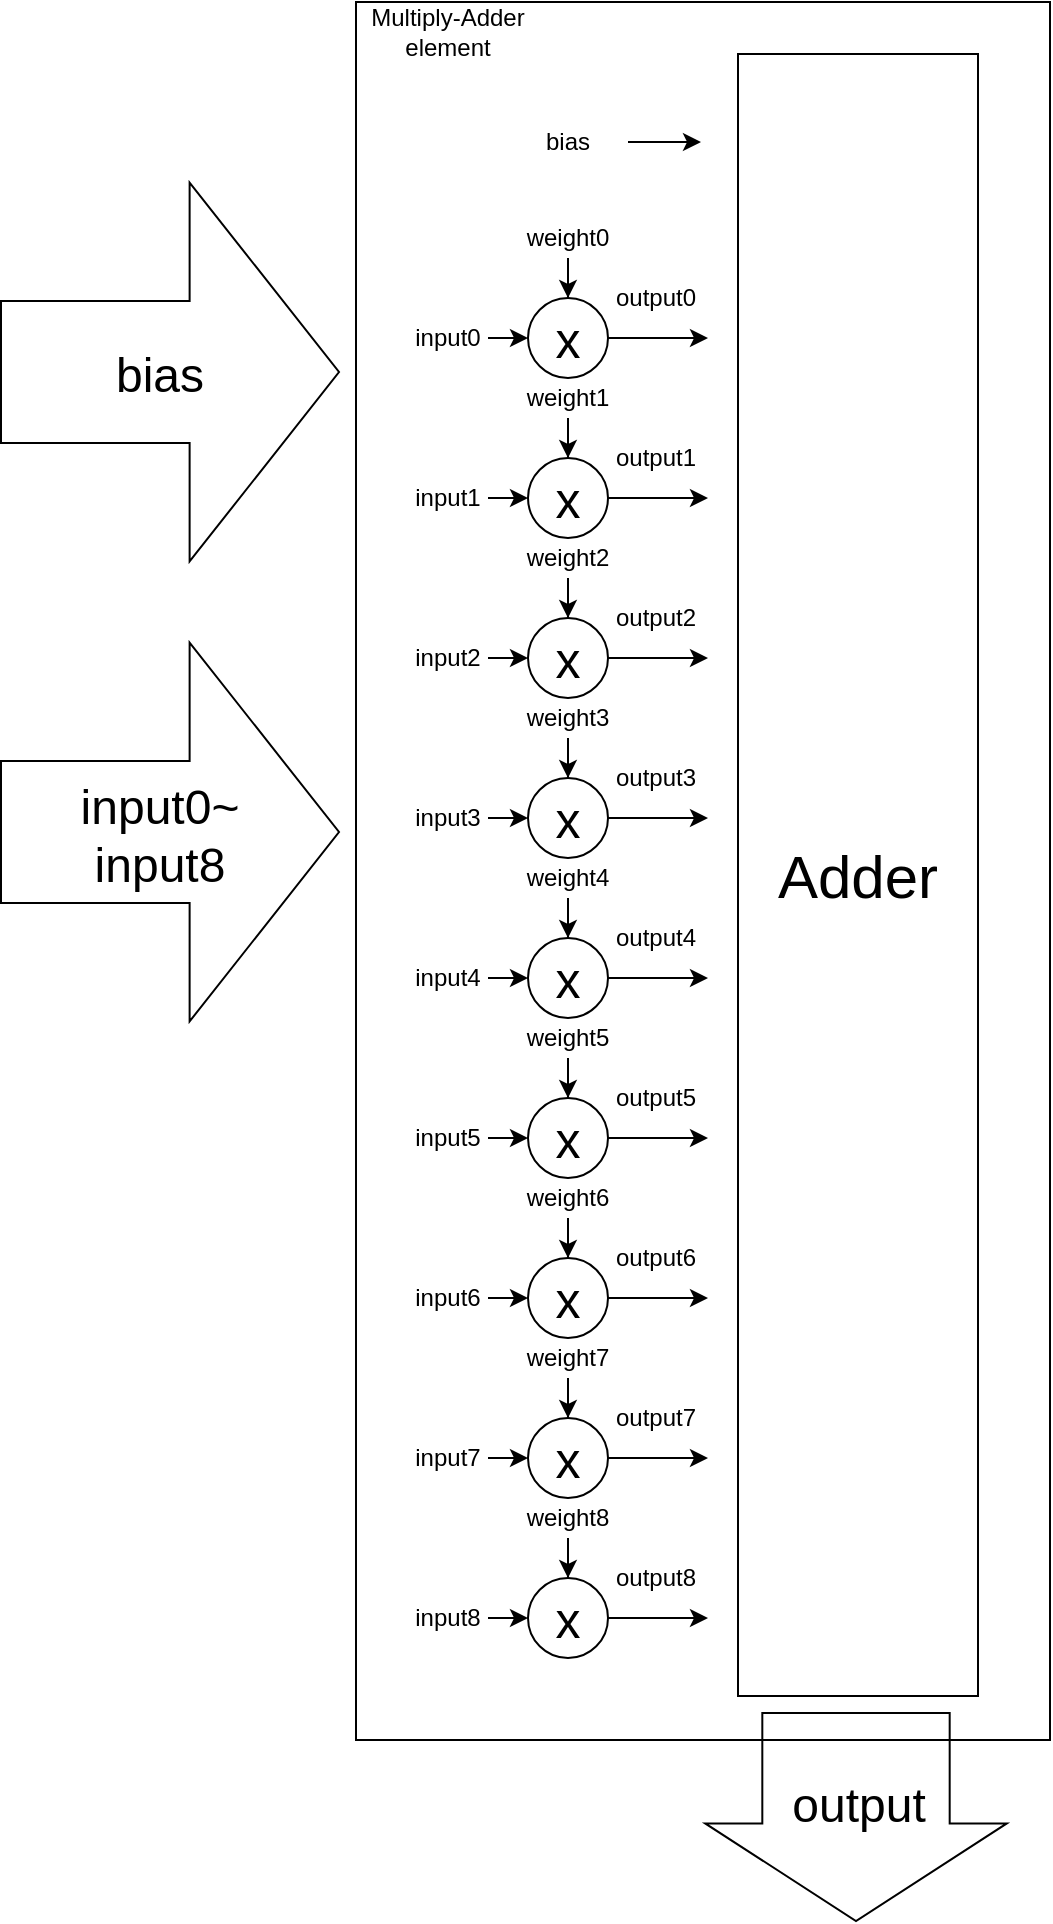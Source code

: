 <mxfile version="21.5.2" type="device">
  <diagram name="페이지-1" id="7hy70B9nilYbzILEAXzI">
    <mxGraphModel dx="2705" dy="903" grid="1" gridSize="10" guides="1" tooltips="1" connect="1" arrows="1" fold="1" page="1" pageScale="1" pageWidth="827" pageHeight="1169" math="0" shadow="0">
      <root>
        <mxCell id="0" />
        <mxCell id="1" parent="0" />
        <mxCell id="8smp6aTwG12G6mRQhfGp-1" value="" style="rounded=0;whiteSpace=wrap;html=1;" vertex="1" parent="1">
          <mxGeometry x="-12" y="168" width="347" height="869" as="geometry" />
        </mxCell>
        <mxCell id="8smp6aTwG12G6mRQhfGp-2" style="edgeStyle=orthogonalEdgeStyle;rounded=0;orthogonalLoop=1;jettySize=auto;html=1;" edge="1" parent="1" source="8smp6aTwG12G6mRQhfGp-3">
          <mxGeometry relative="1" as="geometry">
            <mxPoint x="164" y="336" as="targetPoint" />
          </mxGeometry>
        </mxCell>
        <mxCell id="8smp6aTwG12G6mRQhfGp-3" value="&lt;font style=&quot;font-size: 25px;&quot;&gt;x&lt;/font&gt;" style="ellipse;whiteSpace=wrap;html=1;aspect=fixed;align=center;verticalAlign=middle;" vertex="1" parent="1">
          <mxGeometry x="74" y="316" width="40" height="40" as="geometry" />
        </mxCell>
        <mxCell id="8smp6aTwG12G6mRQhfGp-4" style="edgeStyle=orthogonalEdgeStyle;rounded=0;orthogonalLoop=1;jettySize=auto;html=1;entryX=0.5;entryY=0;entryDx=0;entryDy=0;" edge="1" parent="1" source="8smp6aTwG12G6mRQhfGp-5" target="8smp6aTwG12G6mRQhfGp-3">
          <mxGeometry relative="1" as="geometry" />
        </mxCell>
        <mxCell id="8smp6aTwG12G6mRQhfGp-5" value="weight0" style="text;html=1;strokeColor=none;fillColor=none;align=center;verticalAlign=middle;whiteSpace=wrap;rounded=0;" vertex="1" parent="1">
          <mxGeometry x="64" y="276" width="60" height="20" as="geometry" />
        </mxCell>
        <mxCell id="8smp6aTwG12G6mRQhfGp-6" style="edgeStyle=orthogonalEdgeStyle;rounded=0;orthogonalLoop=1;jettySize=auto;html=1;exitX=1;exitY=0.5;exitDx=0;exitDy=0;entryX=0;entryY=0.5;entryDx=0;entryDy=0;" edge="1" parent="1" source="8smp6aTwG12G6mRQhfGp-7" target="8smp6aTwG12G6mRQhfGp-3">
          <mxGeometry relative="1" as="geometry" />
        </mxCell>
        <mxCell id="8smp6aTwG12G6mRQhfGp-7" value="input0" style="text;html=1;strokeColor=none;fillColor=none;align=center;verticalAlign=middle;whiteSpace=wrap;rounded=0;" vertex="1" parent="1">
          <mxGeometry x="14" y="326" width="40" height="20" as="geometry" />
        </mxCell>
        <mxCell id="8smp6aTwG12G6mRQhfGp-8" value="output0" style="text;html=1;strokeColor=none;fillColor=none;align=center;verticalAlign=middle;whiteSpace=wrap;rounded=0;" vertex="1" parent="1">
          <mxGeometry x="108" y="306" width="60" height="20" as="geometry" />
        </mxCell>
        <mxCell id="8smp6aTwG12G6mRQhfGp-9" style="edgeStyle=orthogonalEdgeStyle;rounded=0;orthogonalLoop=1;jettySize=auto;html=1;" edge="1" parent="1" source="8smp6aTwG12G6mRQhfGp-10">
          <mxGeometry relative="1" as="geometry">
            <mxPoint x="164" y="416" as="targetPoint" />
          </mxGeometry>
        </mxCell>
        <mxCell id="8smp6aTwG12G6mRQhfGp-10" value="&lt;font style=&quot;font-size: 25px;&quot;&gt;x&lt;/font&gt;" style="ellipse;whiteSpace=wrap;html=1;aspect=fixed;align=center;verticalAlign=middle;" vertex="1" parent="1">
          <mxGeometry x="74" y="396" width="40" height="40" as="geometry" />
        </mxCell>
        <mxCell id="8smp6aTwG12G6mRQhfGp-11" style="edgeStyle=orthogonalEdgeStyle;rounded=0;orthogonalLoop=1;jettySize=auto;html=1;entryX=0.5;entryY=0;entryDx=0;entryDy=0;" edge="1" parent="1" source="8smp6aTwG12G6mRQhfGp-12" target="8smp6aTwG12G6mRQhfGp-10">
          <mxGeometry relative="1" as="geometry" />
        </mxCell>
        <mxCell id="8smp6aTwG12G6mRQhfGp-12" value="weight1" style="text;html=1;strokeColor=none;fillColor=none;align=center;verticalAlign=middle;whiteSpace=wrap;rounded=0;" vertex="1" parent="1">
          <mxGeometry x="64" y="356" width="60" height="20" as="geometry" />
        </mxCell>
        <mxCell id="8smp6aTwG12G6mRQhfGp-13" style="edgeStyle=orthogonalEdgeStyle;rounded=0;orthogonalLoop=1;jettySize=auto;html=1;exitX=1;exitY=0.5;exitDx=0;exitDy=0;entryX=0;entryY=0.5;entryDx=0;entryDy=0;" edge="1" parent="1" source="8smp6aTwG12G6mRQhfGp-14" target="8smp6aTwG12G6mRQhfGp-10">
          <mxGeometry relative="1" as="geometry" />
        </mxCell>
        <mxCell id="8smp6aTwG12G6mRQhfGp-14" value="input1" style="text;html=1;strokeColor=none;fillColor=none;align=center;verticalAlign=middle;whiteSpace=wrap;rounded=0;" vertex="1" parent="1">
          <mxGeometry x="14" y="406" width="40" height="20" as="geometry" />
        </mxCell>
        <mxCell id="8smp6aTwG12G6mRQhfGp-15" value="output1" style="text;html=1;strokeColor=none;fillColor=none;align=center;verticalAlign=middle;whiteSpace=wrap;rounded=0;" vertex="1" parent="1">
          <mxGeometry x="108" y="386" width="60" height="20" as="geometry" />
        </mxCell>
        <mxCell id="8smp6aTwG12G6mRQhfGp-16" style="edgeStyle=orthogonalEdgeStyle;rounded=0;orthogonalLoop=1;jettySize=auto;html=1;" edge="1" parent="1" source="8smp6aTwG12G6mRQhfGp-17">
          <mxGeometry relative="1" as="geometry">
            <mxPoint x="164" y="496" as="targetPoint" />
          </mxGeometry>
        </mxCell>
        <mxCell id="8smp6aTwG12G6mRQhfGp-17" value="&lt;font style=&quot;font-size: 25px;&quot;&gt;x&lt;/font&gt;" style="ellipse;whiteSpace=wrap;html=1;aspect=fixed;align=center;verticalAlign=middle;" vertex="1" parent="1">
          <mxGeometry x="74" y="476" width="40" height="40" as="geometry" />
        </mxCell>
        <mxCell id="8smp6aTwG12G6mRQhfGp-18" style="edgeStyle=orthogonalEdgeStyle;rounded=0;orthogonalLoop=1;jettySize=auto;html=1;entryX=0.5;entryY=0;entryDx=0;entryDy=0;" edge="1" parent="1" source="8smp6aTwG12G6mRQhfGp-19" target="8smp6aTwG12G6mRQhfGp-17">
          <mxGeometry relative="1" as="geometry" />
        </mxCell>
        <mxCell id="8smp6aTwG12G6mRQhfGp-19" value="weight2" style="text;html=1;strokeColor=none;fillColor=none;align=center;verticalAlign=middle;whiteSpace=wrap;rounded=0;" vertex="1" parent="1">
          <mxGeometry x="64" y="436" width="60" height="20" as="geometry" />
        </mxCell>
        <mxCell id="8smp6aTwG12G6mRQhfGp-20" style="edgeStyle=orthogonalEdgeStyle;rounded=0;orthogonalLoop=1;jettySize=auto;html=1;exitX=1;exitY=0.5;exitDx=0;exitDy=0;entryX=0;entryY=0.5;entryDx=0;entryDy=0;" edge="1" parent="1" source="8smp6aTwG12G6mRQhfGp-21" target="8smp6aTwG12G6mRQhfGp-17">
          <mxGeometry relative="1" as="geometry" />
        </mxCell>
        <mxCell id="8smp6aTwG12G6mRQhfGp-21" value="input2" style="text;html=1;strokeColor=none;fillColor=none;align=center;verticalAlign=middle;whiteSpace=wrap;rounded=0;" vertex="1" parent="1">
          <mxGeometry x="14" y="486" width="40" height="20" as="geometry" />
        </mxCell>
        <mxCell id="8smp6aTwG12G6mRQhfGp-22" value="output2" style="text;html=1;strokeColor=none;fillColor=none;align=center;verticalAlign=middle;whiteSpace=wrap;rounded=0;" vertex="1" parent="1">
          <mxGeometry x="108" y="466" width="60" height="20" as="geometry" />
        </mxCell>
        <mxCell id="8smp6aTwG12G6mRQhfGp-23" style="edgeStyle=orthogonalEdgeStyle;rounded=0;orthogonalLoop=1;jettySize=auto;html=1;" edge="1" parent="1" source="8smp6aTwG12G6mRQhfGp-24">
          <mxGeometry relative="1" as="geometry">
            <mxPoint x="164" y="576" as="targetPoint" />
          </mxGeometry>
        </mxCell>
        <mxCell id="8smp6aTwG12G6mRQhfGp-24" value="&lt;font style=&quot;font-size: 25px;&quot;&gt;x&lt;/font&gt;" style="ellipse;whiteSpace=wrap;html=1;aspect=fixed;align=center;verticalAlign=middle;" vertex="1" parent="1">
          <mxGeometry x="74" y="556" width="40" height="40" as="geometry" />
        </mxCell>
        <mxCell id="8smp6aTwG12G6mRQhfGp-25" style="edgeStyle=orthogonalEdgeStyle;rounded=0;orthogonalLoop=1;jettySize=auto;html=1;entryX=0.5;entryY=0;entryDx=0;entryDy=0;" edge="1" parent="1" source="8smp6aTwG12G6mRQhfGp-26" target="8smp6aTwG12G6mRQhfGp-24">
          <mxGeometry relative="1" as="geometry" />
        </mxCell>
        <mxCell id="8smp6aTwG12G6mRQhfGp-26" value="weight3" style="text;html=1;strokeColor=none;fillColor=none;align=center;verticalAlign=middle;whiteSpace=wrap;rounded=0;" vertex="1" parent="1">
          <mxGeometry x="64" y="516" width="60" height="20" as="geometry" />
        </mxCell>
        <mxCell id="8smp6aTwG12G6mRQhfGp-27" style="edgeStyle=orthogonalEdgeStyle;rounded=0;orthogonalLoop=1;jettySize=auto;html=1;exitX=1;exitY=0.5;exitDx=0;exitDy=0;entryX=0;entryY=0.5;entryDx=0;entryDy=0;" edge="1" parent="1" source="8smp6aTwG12G6mRQhfGp-28" target="8smp6aTwG12G6mRQhfGp-24">
          <mxGeometry relative="1" as="geometry" />
        </mxCell>
        <mxCell id="8smp6aTwG12G6mRQhfGp-28" value="input3" style="text;html=1;strokeColor=none;fillColor=none;align=center;verticalAlign=middle;whiteSpace=wrap;rounded=0;" vertex="1" parent="1">
          <mxGeometry x="14" y="566" width="40" height="20" as="geometry" />
        </mxCell>
        <mxCell id="8smp6aTwG12G6mRQhfGp-29" value="output3" style="text;html=1;strokeColor=none;fillColor=none;align=center;verticalAlign=middle;whiteSpace=wrap;rounded=0;" vertex="1" parent="1">
          <mxGeometry x="108" y="546" width="60" height="20" as="geometry" />
        </mxCell>
        <mxCell id="8smp6aTwG12G6mRQhfGp-30" style="edgeStyle=orthogonalEdgeStyle;rounded=0;orthogonalLoop=1;jettySize=auto;html=1;" edge="1" parent="1" source="8smp6aTwG12G6mRQhfGp-31">
          <mxGeometry relative="1" as="geometry">
            <mxPoint x="164" y="656" as="targetPoint" />
          </mxGeometry>
        </mxCell>
        <mxCell id="8smp6aTwG12G6mRQhfGp-31" value="&lt;font style=&quot;font-size: 25px;&quot;&gt;x&lt;/font&gt;" style="ellipse;whiteSpace=wrap;html=1;aspect=fixed;align=center;verticalAlign=middle;" vertex="1" parent="1">
          <mxGeometry x="74" y="636" width="40" height="40" as="geometry" />
        </mxCell>
        <mxCell id="8smp6aTwG12G6mRQhfGp-32" style="edgeStyle=orthogonalEdgeStyle;rounded=0;orthogonalLoop=1;jettySize=auto;html=1;entryX=0.5;entryY=0;entryDx=0;entryDy=0;" edge="1" parent="1" source="8smp6aTwG12G6mRQhfGp-33" target="8smp6aTwG12G6mRQhfGp-31">
          <mxGeometry relative="1" as="geometry" />
        </mxCell>
        <mxCell id="8smp6aTwG12G6mRQhfGp-33" value="weight4" style="text;html=1;strokeColor=none;fillColor=none;align=center;verticalAlign=middle;whiteSpace=wrap;rounded=0;" vertex="1" parent="1">
          <mxGeometry x="64" y="596" width="60" height="20" as="geometry" />
        </mxCell>
        <mxCell id="8smp6aTwG12G6mRQhfGp-34" style="edgeStyle=orthogonalEdgeStyle;rounded=0;orthogonalLoop=1;jettySize=auto;html=1;exitX=1;exitY=0.5;exitDx=0;exitDy=0;entryX=0;entryY=0.5;entryDx=0;entryDy=0;" edge="1" parent="1" source="8smp6aTwG12G6mRQhfGp-35" target="8smp6aTwG12G6mRQhfGp-31">
          <mxGeometry relative="1" as="geometry" />
        </mxCell>
        <mxCell id="8smp6aTwG12G6mRQhfGp-35" value="input4" style="text;html=1;strokeColor=none;fillColor=none;align=center;verticalAlign=middle;whiteSpace=wrap;rounded=0;" vertex="1" parent="1">
          <mxGeometry x="14" y="646" width="40" height="20" as="geometry" />
        </mxCell>
        <mxCell id="8smp6aTwG12G6mRQhfGp-36" value="output4" style="text;html=1;strokeColor=none;fillColor=none;align=center;verticalAlign=middle;whiteSpace=wrap;rounded=0;" vertex="1" parent="1">
          <mxGeometry x="108" y="626" width="60" height="20" as="geometry" />
        </mxCell>
        <mxCell id="8smp6aTwG12G6mRQhfGp-37" style="edgeStyle=orthogonalEdgeStyle;rounded=0;orthogonalLoop=1;jettySize=auto;html=1;" edge="1" parent="1" source="8smp6aTwG12G6mRQhfGp-38">
          <mxGeometry relative="1" as="geometry">
            <mxPoint x="164" y="736" as="targetPoint" />
          </mxGeometry>
        </mxCell>
        <mxCell id="8smp6aTwG12G6mRQhfGp-38" value="&lt;font style=&quot;font-size: 25px;&quot;&gt;x&lt;/font&gt;" style="ellipse;whiteSpace=wrap;html=1;aspect=fixed;align=center;verticalAlign=middle;" vertex="1" parent="1">
          <mxGeometry x="74" y="716" width="40" height="40" as="geometry" />
        </mxCell>
        <mxCell id="8smp6aTwG12G6mRQhfGp-39" style="edgeStyle=orthogonalEdgeStyle;rounded=0;orthogonalLoop=1;jettySize=auto;html=1;entryX=0.5;entryY=0;entryDx=0;entryDy=0;" edge="1" parent="1" source="8smp6aTwG12G6mRQhfGp-40" target="8smp6aTwG12G6mRQhfGp-38">
          <mxGeometry relative="1" as="geometry" />
        </mxCell>
        <mxCell id="8smp6aTwG12G6mRQhfGp-40" value="weight5" style="text;html=1;strokeColor=none;fillColor=none;align=center;verticalAlign=middle;whiteSpace=wrap;rounded=0;" vertex="1" parent="1">
          <mxGeometry x="64" y="676" width="60" height="20" as="geometry" />
        </mxCell>
        <mxCell id="8smp6aTwG12G6mRQhfGp-41" style="edgeStyle=orthogonalEdgeStyle;rounded=0;orthogonalLoop=1;jettySize=auto;html=1;exitX=1;exitY=0.5;exitDx=0;exitDy=0;entryX=0;entryY=0.5;entryDx=0;entryDy=0;" edge="1" parent="1" source="8smp6aTwG12G6mRQhfGp-42" target="8smp6aTwG12G6mRQhfGp-38">
          <mxGeometry relative="1" as="geometry" />
        </mxCell>
        <mxCell id="8smp6aTwG12G6mRQhfGp-42" value="input5" style="text;html=1;strokeColor=none;fillColor=none;align=center;verticalAlign=middle;whiteSpace=wrap;rounded=0;" vertex="1" parent="1">
          <mxGeometry x="14" y="726" width="40" height="20" as="geometry" />
        </mxCell>
        <mxCell id="8smp6aTwG12G6mRQhfGp-43" value="output5" style="text;html=1;strokeColor=none;fillColor=none;align=center;verticalAlign=middle;whiteSpace=wrap;rounded=0;" vertex="1" parent="1">
          <mxGeometry x="108" y="706" width="60" height="20" as="geometry" />
        </mxCell>
        <mxCell id="8smp6aTwG12G6mRQhfGp-44" style="edgeStyle=orthogonalEdgeStyle;rounded=0;orthogonalLoop=1;jettySize=auto;html=1;" edge="1" parent="1" source="8smp6aTwG12G6mRQhfGp-45">
          <mxGeometry relative="1" as="geometry">
            <mxPoint x="164" y="816" as="targetPoint" />
          </mxGeometry>
        </mxCell>
        <mxCell id="8smp6aTwG12G6mRQhfGp-45" value="&lt;font style=&quot;font-size: 25px;&quot;&gt;x&lt;/font&gt;" style="ellipse;whiteSpace=wrap;html=1;aspect=fixed;align=center;verticalAlign=middle;" vertex="1" parent="1">
          <mxGeometry x="74" y="796" width="40" height="40" as="geometry" />
        </mxCell>
        <mxCell id="8smp6aTwG12G6mRQhfGp-46" style="edgeStyle=orthogonalEdgeStyle;rounded=0;orthogonalLoop=1;jettySize=auto;html=1;entryX=0.5;entryY=0;entryDx=0;entryDy=0;" edge="1" parent="1" source="8smp6aTwG12G6mRQhfGp-47" target="8smp6aTwG12G6mRQhfGp-45">
          <mxGeometry relative="1" as="geometry" />
        </mxCell>
        <mxCell id="8smp6aTwG12G6mRQhfGp-47" value="weight6" style="text;html=1;strokeColor=none;fillColor=none;align=center;verticalAlign=middle;whiteSpace=wrap;rounded=0;" vertex="1" parent="1">
          <mxGeometry x="64" y="756" width="60" height="20" as="geometry" />
        </mxCell>
        <mxCell id="8smp6aTwG12G6mRQhfGp-48" style="edgeStyle=orthogonalEdgeStyle;rounded=0;orthogonalLoop=1;jettySize=auto;html=1;exitX=1;exitY=0.5;exitDx=0;exitDy=0;entryX=0;entryY=0.5;entryDx=0;entryDy=0;" edge="1" parent="1" source="8smp6aTwG12G6mRQhfGp-49" target="8smp6aTwG12G6mRQhfGp-45">
          <mxGeometry relative="1" as="geometry" />
        </mxCell>
        <mxCell id="8smp6aTwG12G6mRQhfGp-49" value="input6" style="text;html=1;strokeColor=none;fillColor=none;align=center;verticalAlign=middle;whiteSpace=wrap;rounded=0;" vertex="1" parent="1">
          <mxGeometry x="14" y="806" width="40" height="20" as="geometry" />
        </mxCell>
        <mxCell id="8smp6aTwG12G6mRQhfGp-50" value="output6" style="text;html=1;strokeColor=none;fillColor=none;align=center;verticalAlign=middle;whiteSpace=wrap;rounded=0;" vertex="1" parent="1">
          <mxGeometry x="108" y="786" width="60" height="20" as="geometry" />
        </mxCell>
        <mxCell id="8smp6aTwG12G6mRQhfGp-51" style="edgeStyle=orthogonalEdgeStyle;rounded=0;orthogonalLoop=1;jettySize=auto;html=1;" edge="1" parent="1" source="8smp6aTwG12G6mRQhfGp-52">
          <mxGeometry relative="1" as="geometry">
            <mxPoint x="164" y="896" as="targetPoint" />
          </mxGeometry>
        </mxCell>
        <mxCell id="8smp6aTwG12G6mRQhfGp-52" value="&lt;font style=&quot;font-size: 25px;&quot;&gt;x&lt;/font&gt;" style="ellipse;whiteSpace=wrap;html=1;aspect=fixed;align=center;verticalAlign=middle;" vertex="1" parent="1">
          <mxGeometry x="74" y="876" width="40" height="40" as="geometry" />
        </mxCell>
        <mxCell id="8smp6aTwG12G6mRQhfGp-53" style="edgeStyle=orthogonalEdgeStyle;rounded=0;orthogonalLoop=1;jettySize=auto;html=1;entryX=0.5;entryY=0;entryDx=0;entryDy=0;" edge="1" parent="1" source="8smp6aTwG12G6mRQhfGp-54" target="8smp6aTwG12G6mRQhfGp-52">
          <mxGeometry relative="1" as="geometry" />
        </mxCell>
        <mxCell id="8smp6aTwG12G6mRQhfGp-54" value="weight7" style="text;html=1;strokeColor=none;fillColor=none;align=center;verticalAlign=middle;whiteSpace=wrap;rounded=0;" vertex="1" parent="1">
          <mxGeometry x="64" y="836" width="60" height="20" as="geometry" />
        </mxCell>
        <mxCell id="8smp6aTwG12G6mRQhfGp-55" style="edgeStyle=orthogonalEdgeStyle;rounded=0;orthogonalLoop=1;jettySize=auto;html=1;exitX=1;exitY=0.5;exitDx=0;exitDy=0;entryX=0;entryY=0.5;entryDx=0;entryDy=0;" edge="1" parent="1" source="8smp6aTwG12G6mRQhfGp-56" target="8smp6aTwG12G6mRQhfGp-52">
          <mxGeometry relative="1" as="geometry" />
        </mxCell>
        <mxCell id="8smp6aTwG12G6mRQhfGp-56" value="input7" style="text;html=1;strokeColor=none;fillColor=none;align=center;verticalAlign=middle;whiteSpace=wrap;rounded=0;" vertex="1" parent="1">
          <mxGeometry x="14" y="886" width="40" height="20" as="geometry" />
        </mxCell>
        <mxCell id="8smp6aTwG12G6mRQhfGp-57" value="output7" style="text;html=1;strokeColor=none;fillColor=none;align=center;verticalAlign=middle;whiteSpace=wrap;rounded=0;" vertex="1" parent="1">
          <mxGeometry x="108" y="866" width="60" height="20" as="geometry" />
        </mxCell>
        <mxCell id="8smp6aTwG12G6mRQhfGp-58" style="edgeStyle=orthogonalEdgeStyle;rounded=0;orthogonalLoop=1;jettySize=auto;html=1;" edge="1" parent="1" source="8smp6aTwG12G6mRQhfGp-59">
          <mxGeometry relative="1" as="geometry">
            <mxPoint x="164" y="976" as="targetPoint" />
          </mxGeometry>
        </mxCell>
        <mxCell id="8smp6aTwG12G6mRQhfGp-59" value="&lt;font style=&quot;font-size: 25px;&quot;&gt;x&lt;/font&gt;" style="ellipse;whiteSpace=wrap;html=1;aspect=fixed;align=center;verticalAlign=middle;" vertex="1" parent="1">
          <mxGeometry x="74" y="956" width="40" height="40" as="geometry" />
        </mxCell>
        <mxCell id="8smp6aTwG12G6mRQhfGp-60" style="edgeStyle=orthogonalEdgeStyle;rounded=0;orthogonalLoop=1;jettySize=auto;html=1;entryX=0.5;entryY=0;entryDx=0;entryDy=0;" edge="1" parent="1" source="8smp6aTwG12G6mRQhfGp-61" target="8smp6aTwG12G6mRQhfGp-59">
          <mxGeometry relative="1" as="geometry" />
        </mxCell>
        <mxCell id="8smp6aTwG12G6mRQhfGp-61" value="weight8" style="text;html=1;strokeColor=none;fillColor=none;align=center;verticalAlign=middle;whiteSpace=wrap;rounded=0;" vertex="1" parent="1">
          <mxGeometry x="64" y="916" width="60" height="20" as="geometry" />
        </mxCell>
        <mxCell id="8smp6aTwG12G6mRQhfGp-62" style="edgeStyle=orthogonalEdgeStyle;rounded=0;orthogonalLoop=1;jettySize=auto;html=1;exitX=1;exitY=0.5;exitDx=0;exitDy=0;entryX=0;entryY=0.5;entryDx=0;entryDy=0;" edge="1" parent="1" source="8smp6aTwG12G6mRQhfGp-63" target="8smp6aTwG12G6mRQhfGp-59">
          <mxGeometry relative="1" as="geometry" />
        </mxCell>
        <mxCell id="8smp6aTwG12G6mRQhfGp-63" value="input8" style="text;html=1;strokeColor=none;fillColor=none;align=center;verticalAlign=middle;whiteSpace=wrap;rounded=0;" vertex="1" parent="1">
          <mxGeometry x="14" y="966" width="40" height="20" as="geometry" />
        </mxCell>
        <mxCell id="8smp6aTwG12G6mRQhfGp-64" value="output8" style="text;html=1;strokeColor=none;fillColor=none;align=center;verticalAlign=middle;whiteSpace=wrap;rounded=0;" vertex="1" parent="1">
          <mxGeometry x="108" y="946" width="60" height="20" as="geometry" />
        </mxCell>
        <mxCell id="8smp6aTwG12G6mRQhfGp-65" value="&lt;font style=&quot;font-size: 30px;&quot;&gt;Adder&lt;/font&gt;" style="rounded=0;whiteSpace=wrap;html=1;" vertex="1" parent="1">
          <mxGeometry x="179" y="194" width="120" height="821" as="geometry" />
        </mxCell>
        <mxCell id="8smp6aTwG12G6mRQhfGp-66" style="edgeStyle=orthogonalEdgeStyle;rounded=0;orthogonalLoop=1;jettySize=auto;html=1;exitX=1;exitY=0.5;exitDx=0;exitDy=0;" edge="1" parent="1" source="8smp6aTwG12G6mRQhfGp-67">
          <mxGeometry relative="1" as="geometry">
            <mxPoint x="160.544" y="238.526" as="targetPoint" />
          </mxGeometry>
        </mxCell>
        <mxCell id="8smp6aTwG12G6mRQhfGp-67" value="bias" style="text;html=1;strokeColor=none;fillColor=none;align=center;verticalAlign=middle;whiteSpace=wrap;rounded=0;" vertex="1" parent="1">
          <mxGeometry x="64" y="228" width="60" height="20" as="geometry" />
        </mxCell>
        <mxCell id="8smp6aTwG12G6mRQhfGp-68" value="Multiply-Adder element" style="text;html=1;strokeColor=none;fillColor=none;align=center;verticalAlign=middle;whiteSpace=wrap;rounded=0;" vertex="1" parent="1">
          <mxGeometry x="-11" y="168" width="90" height="30" as="geometry" />
        </mxCell>
        <mxCell id="8smp6aTwG12G6mRQhfGp-69" value="" style="shape=flexArrow;endArrow=classic;html=1;rounded=0;endWidth=56.122;endSize=15.937;width=93.684;" edge="1" parent="1">
          <mxGeometry width="50" height="50" relative="1" as="geometry">
            <mxPoint x="238" y="1022.999" as="sourcePoint" />
            <mxPoint x="238" y="1128" as="targetPoint" />
          </mxGeometry>
        </mxCell>
        <mxCell id="8smp6aTwG12G6mRQhfGp-70" value="output" style="edgeLabel;html=1;align=center;verticalAlign=middle;resizable=0;points=[];fontSize=24;" vertex="1" connectable="0" parent="8smp6aTwG12G6mRQhfGp-69">
          <mxGeometry x="-0.417" y="25" relative="1" as="geometry">
            <mxPoint x="-24" y="16" as="offset" />
          </mxGeometry>
        </mxCell>
        <mxCell id="8smp6aTwG12G6mRQhfGp-71" value="" style="shape=flexArrow;endArrow=classic;html=1;rounded=0;endWidth=117.5;endSize=24.564;width=70.909;" edge="1" parent="1">
          <mxGeometry width="50" height="50" relative="1" as="geometry">
            <mxPoint x="-190" y="583" as="sourcePoint" />
            <mxPoint x="-20" y="583" as="targetPoint" />
          </mxGeometry>
        </mxCell>
        <mxCell id="8smp6aTwG12G6mRQhfGp-73" value="input0~&lt;br&gt;input8" style="text;html=1;strokeColor=none;fillColor=none;align=center;verticalAlign=middle;whiteSpace=wrap;rounded=0;fontSize=24;" vertex="1" parent="1">
          <mxGeometry x="-140" y="570" width="60" height="30" as="geometry" />
        </mxCell>
        <mxCell id="8smp6aTwG12G6mRQhfGp-74" value="" style="shape=flexArrow;endArrow=classic;html=1;rounded=0;endWidth=117.5;endSize=24.564;width=70.909;" edge="1" parent="1">
          <mxGeometry width="50" height="50" relative="1" as="geometry">
            <mxPoint x="-190" y="353" as="sourcePoint" />
            <mxPoint x="-20" y="353" as="targetPoint" />
          </mxGeometry>
        </mxCell>
        <mxCell id="8smp6aTwG12G6mRQhfGp-75" value="bias" style="text;html=1;strokeColor=none;fillColor=none;align=center;verticalAlign=middle;whiteSpace=wrap;rounded=0;fontSize=24;" vertex="1" parent="1">
          <mxGeometry x="-140" y="340" width="60" height="30" as="geometry" />
        </mxCell>
      </root>
    </mxGraphModel>
  </diagram>
</mxfile>
